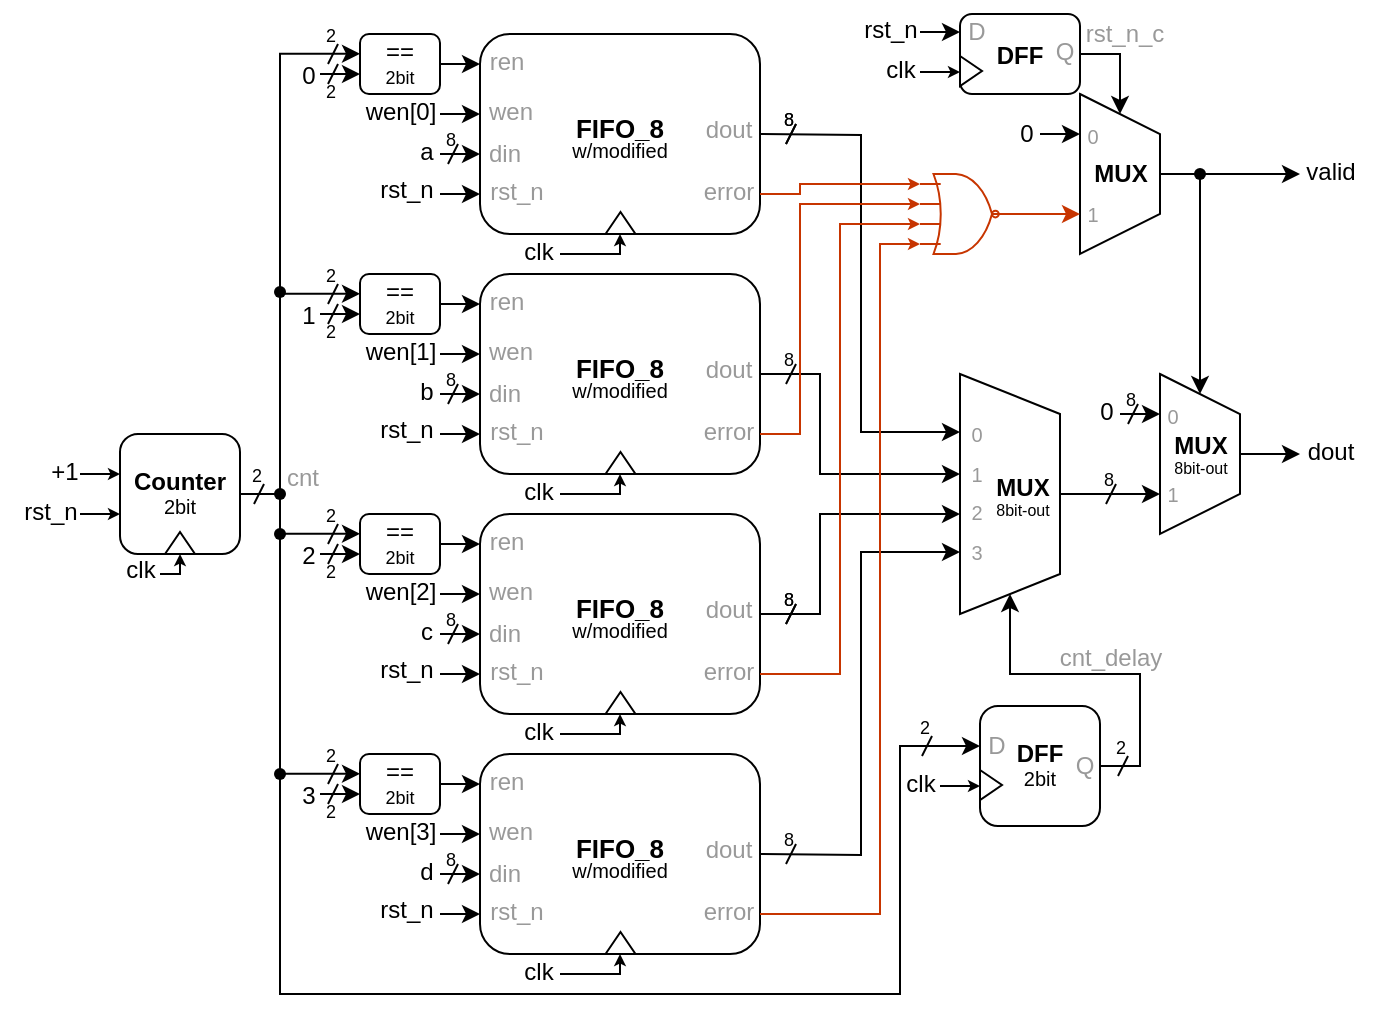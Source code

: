 <mxfile version="24.7.17">
  <diagram name="Page-1" id="tBIAlemMxgHySIvlNtww">
    <mxGraphModel dx="380" dy="275" grid="1" gridSize="10" guides="1" tooltips="1" connect="1" arrows="1" fold="1" page="1" pageScale="1" pageWidth="1920" pageHeight="1200" math="0" shadow="0">
      <root>
        <mxCell id="0" />
        <mxCell id="1" parent="0" />
        <mxCell id="ERGdIT2w2F6xUF8PgBJa-243" value="rst_n_c" style="text;html=1;align=center;verticalAlign=middle;resizable=0;points=[];autosize=1;strokeColor=none;fillColor=none;fontColor=#999999;" parent="1" vertex="1">
          <mxGeometry x="732" y="125" width="60" height="30" as="geometry" />
        </mxCell>
        <mxCell id="ERGdIT2w2F6xUF8PgBJa-136" value="3" style="text;html=1;align=center;verticalAlign=middle;resizable=0;points=[];autosize=1;strokeColor=none;fillColor=none;" parent="1" vertex="1">
          <mxGeometry x="339" y="506" width="30" height="30" as="geometry" />
        </mxCell>
        <mxCell id="ERGdIT2w2F6xUF8PgBJa-146" value="2" style="text;html=1;align=center;verticalAlign=middle;resizable=0;points=[];autosize=1;strokeColor=none;fillColor=none;fontSize=9;" parent="1" vertex="1">
          <mxGeometry x="350" y="519" width="30" height="20" as="geometry" />
        </mxCell>
        <mxCell id="ERGdIT2w2F6xUF8PgBJa-147" value="" style="group" parent="1" vertex="1" connectable="0">
          <mxGeometry x="350" y="491" width="30" height="24" as="geometry" />
        </mxCell>
        <mxCell id="ERGdIT2w2F6xUF8PgBJa-148" value="" style="endArrow=none;html=1;rounded=0;" parent="ERGdIT2w2F6xUF8PgBJa-147" edge="1">
          <mxGeometry width="50" height="50" relative="1" as="geometry">
            <mxPoint x="14" y="24" as="sourcePoint" />
            <mxPoint x="19" y="14" as="targetPoint" />
          </mxGeometry>
        </mxCell>
        <mxCell id="ERGdIT2w2F6xUF8PgBJa-149" value="2" style="text;html=1;align=center;verticalAlign=middle;resizable=0;points=[];autosize=1;strokeColor=none;fillColor=none;fontSize=9;" parent="ERGdIT2w2F6xUF8PgBJa-147" vertex="1">
          <mxGeometry width="30" height="20" as="geometry" />
        </mxCell>
        <mxCell id="ERGdIT2w2F6xUF8PgBJa-103" value="2" style="text;html=1;align=center;verticalAlign=middle;resizable=0;points=[];autosize=1;strokeColor=none;fillColor=none;" parent="1" vertex="1">
          <mxGeometry x="339" y="386" width="30" height="30" as="geometry" />
        </mxCell>
        <mxCell id="ERGdIT2w2F6xUF8PgBJa-114" value="" style="group" parent="1" vertex="1" connectable="0">
          <mxGeometry x="350" y="371" width="30" height="24" as="geometry" />
        </mxCell>
        <mxCell id="ERGdIT2w2F6xUF8PgBJa-115" value="" style="endArrow=none;html=1;rounded=0;" parent="ERGdIT2w2F6xUF8PgBJa-114" edge="1">
          <mxGeometry width="50" height="50" relative="1" as="geometry">
            <mxPoint x="14" y="24" as="sourcePoint" />
            <mxPoint x="19" y="14" as="targetPoint" />
          </mxGeometry>
        </mxCell>
        <mxCell id="ERGdIT2w2F6xUF8PgBJa-116" value="2" style="text;html=1;align=center;verticalAlign=middle;resizable=0;points=[];autosize=1;strokeColor=none;fillColor=none;fontSize=9;" parent="ERGdIT2w2F6xUF8PgBJa-114" vertex="1">
          <mxGeometry width="30" height="20" as="geometry" />
        </mxCell>
        <mxCell id="ERGdIT2w2F6xUF8PgBJa-17" value="0" style="text;html=1;align=center;verticalAlign=middle;resizable=0;points=[];autosize=1;strokeColor=none;fillColor=none;" parent="1" vertex="1">
          <mxGeometry x="339" y="146" width="30" height="30" as="geometry" />
        </mxCell>
        <mxCell id="ERGdIT2w2F6xUF8PgBJa-42" value="" style="group" parent="1" vertex="1" connectable="0">
          <mxGeometry x="350" y="131" width="30" height="24" as="geometry" />
        </mxCell>
        <mxCell id="ERGdIT2w2F6xUF8PgBJa-43" value="" style="endArrow=none;html=1;rounded=0;" parent="ERGdIT2w2F6xUF8PgBJa-42" edge="1">
          <mxGeometry width="50" height="50" relative="1" as="geometry">
            <mxPoint x="14" y="24" as="sourcePoint" />
            <mxPoint x="19" y="14" as="targetPoint" />
          </mxGeometry>
        </mxCell>
        <mxCell id="ERGdIT2w2F6xUF8PgBJa-44" value="2" style="text;html=1;align=center;verticalAlign=middle;resizable=0;points=[];autosize=1;strokeColor=none;fillColor=none;fontSize=9;" parent="ERGdIT2w2F6xUF8PgBJa-42" vertex="1">
          <mxGeometry width="30" height="20" as="geometry" />
        </mxCell>
        <mxCell id="ERGdIT2w2F6xUF8PgBJa-70" value="1" style="text;html=1;align=center;verticalAlign=middle;resizable=0;points=[];autosize=1;strokeColor=none;fillColor=none;" parent="1" vertex="1">
          <mxGeometry x="339" y="266" width="30" height="30" as="geometry" />
        </mxCell>
        <mxCell id="ERGdIT2w2F6xUF8PgBJa-81" value="" style="group" parent="1" vertex="1" connectable="0">
          <mxGeometry x="350" y="251" width="30" height="24" as="geometry" />
        </mxCell>
        <mxCell id="ERGdIT2w2F6xUF8PgBJa-82" value="" style="endArrow=none;html=1;rounded=0;" parent="ERGdIT2w2F6xUF8PgBJa-81" edge="1">
          <mxGeometry width="50" height="50" relative="1" as="geometry">
            <mxPoint x="14" y="24" as="sourcePoint" />
            <mxPoint x="19" y="14" as="targetPoint" />
          </mxGeometry>
        </mxCell>
        <mxCell id="ERGdIT2w2F6xUF8PgBJa-83" value="2" style="text;html=1;align=center;verticalAlign=middle;resizable=0;points=[];autosize=1;strokeColor=none;fillColor=none;fontSize=9;" parent="ERGdIT2w2F6xUF8PgBJa-81" vertex="1">
          <mxGeometry width="30" height="20" as="geometry" />
        </mxCell>
        <mxCell id="ERGdIT2w2F6xUF8PgBJa-173" value="" style="group" parent="1" vertex="1" connectable="0">
          <mxGeometry x="579" y="531" width="30" height="24" as="geometry" />
        </mxCell>
        <mxCell id="ERGdIT2w2F6xUF8PgBJa-174" value="" style="endArrow=none;html=1;rounded=0;" parent="ERGdIT2w2F6xUF8PgBJa-173" edge="1">
          <mxGeometry width="50" height="50" relative="1" as="geometry">
            <mxPoint x="14" y="24" as="sourcePoint" />
            <mxPoint x="19" y="14" as="targetPoint" />
          </mxGeometry>
        </mxCell>
        <mxCell id="ERGdIT2w2F6xUF8PgBJa-175" value="8" style="text;html=1;align=center;verticalAlign=middle;resizable=0;points=[];autosize=1;strokeColor=none;fillColor=none;fontSize=9;" parent="ERGdIT2w2F6xUF8PgBJa-173" vertex="1">
          <mxGeometry y="2" width="30" height="20" as="geometry" />
        </mxCell>
        <mxCell id="ERGdIT2w2F6xUF8PgBJa-165" value="" style="group" parent="1" vertex="1" connectable="0">
          <mxGeometry x="579" y="291" width="30" height="24" as="geometry" />
        </mxCell>
        <mxCell id="ERGdIT2w2F6xUF8PgBJa-166" value="" style="endArrow=none;html=1;rounded=0;" parent="ERGdIT2w2F6xUF8PgBJa-165" edge="1">
          <mxGeometry width="50" height="50" relative="1" as="geometry">
            <mxPoint x="14" y="24" as="sourcePoint" />
            <mxPoint x="19" y="14" as="targetPoint" />
          </mxGeometry>
        </mxCell>
        <mxCell id="ERGdIT2w2F6xUF8PgBJa-167" value="8" style="text;html=1;align=center;verticalAlign=middle;resizable=0;points=[];autosize=1;strokeColor=none;fillColor=none;fontSize=9;" parent="ERGdIT2w2F6xUF8PgBJa-165" vertex="1">
          <mxGeometry y="2" width="30" height="20" as="geometry" />
        </mxCell>
        <mxCell id="ERGdIT2w2F6xUF8PgBJa-3" value="&lt;div style=&quot;font-size: 13px; line-height: 140%;&quot;&gt;&lt;b&gt;FIFO_8&lt;/b&gt;&lt;/div&gt;&lt;div style=&quot;line-height: 3.6px;&quot;&gt;&lt;font size=&quot;1&quot;&gt;w/modified&lt;/font&gt;&lt;/div&gt;" style="rounded=1;whiteSpace=wrap;html=1;" parent="1" vertex="1">
          <mxGeometry x="440" y="140" width="140" height="100" as="geometry" />
        </mxCell>
        <mxCell id="ERGdIT2w2F6xUF8PgBJa-4" value="" style="triangle;whiteSpace=wrap;html=1;rotation=-90;" parent="1" vertex="1">
          <mxGeometry x="504.75" y="227" width="11" height="15" as="geometry" />
        </mxCell>
        <mxCell id="ERGdIT2w2F6xUF8PgBJa-5" value="" style="endArrow=classic;html=1;rounded=0;" parent="1" edge="1">
          <mxGeometry width="50" height="50" relative="1" as="geometry">
            <mxPoint x="420" y="200" as="sourcePoint" />
            <mxPoint x="440" y="200" as="targetPoint" />
          </mxGeometry>
        </mxCell>
        <mxCell id="ERGdIT2w2F6xUF8PgBJa-6" value="a" style="text;html=1;align=center;verticalAlign=middle;resizable=0;points=[];autosize=1;strokeColor=none;fillColor=none;" parent="1" vertex="1">
          <mxGeometry x="398" y="184" width="30" height="30" as="geometry" />
        </mxCell>
        <mxCell id="ERGdIT2w2F6xUF8PgBJa-7" value="" style="endArrow=classic;html=1;rounded=0;exitX=1;exitY=0.5;exitDx=0;exitDy=0;exitPerimeter=0;" parent="1" edge="1">
          <mxGeometry width="50" height="50" relative="1" as="geometry">
            <mxPoint x="415" y="155" as="sourcePoint" />
            <mxPoint x="440" y="155" as="targetPoint" />
          </mxGeometry>
        </mxCell>
        <mxCell id="ERGdIT2w2F6xUF8PgBJa-8" value="" style="endArrow=classic;html=1;rounded=0;" parent="1" edge="1">
          <mxGeometry width="50" height="50" relative="1" as="geometry">
            <mxPoint x="420" y="220" as="sourcePoint" />
            <mxPoint x="440" y="220" as="targetPoint" />
          </mxGeometry>
        </mxCell>
        <mxCell id="ERGdIT2w2F6xUF8PgBJa-9" value="" style="endArrow=classic;html=1;rounded=0;" parent="1" edge="1">
          <mxGeometry width="50" height="50" relative="1" as="geometry">
            <mxPoint x="420" y="180" as="sourcePoint" />
            <mxPoint x="440" y="180" as="targetPoint" />
          </mxGeometry>
        </mxCell>
        <mxCell id="ERGdIT2w2F6xUF8PgBJa-12" value="&lt;p style=&quot;line-height: 0%;&quot;&gt;==&lt;/p&gt;&lt;div style=&quot;line-height: 0%;&quot;&gt;&lt;font style=&quot;font-size: 9px;&quot;&gt;2bit&lt;/font&gt;&lt;/div&gt;&lt;p&gt;&lt;/p&gt;" style="rounded=1;whiteSpace=wrap;html=1;" parent="1" vertex="1">
          <mxGeometry x="380" y="140" width="40" height="30" as="geometry" />
        </mxCell>
        <mxCell id="ERGdIT2w2F6xUF8PgBJa-14" value="" style="endArrow=classic;html=1;rounded=0;edgeStyle=orthogonalEdgeStyle;" parent="1" edge="1">
          <mxGeometry width="50" height="50" relative="1" as="geometry">
            <mxPoint x="340" y="270" as="sourcePoint" />
            <mxPoint x="380" y="149.9" as="targetPoint" />
            <Array as="points">
              <mxPoint x="340" y="150" />
            </Array>
          </mxGeometry>
        </mxCell>
        <mxCell id="ERGdIT2w2F6xUF8PgBJa-16" value="" style="endArrow=classic;html=1;rounded=0;" parent="1" edge="1">
          <mxGeometry width="50" height="50" relative="1" as="geometry">
            <mxPoint x="360" y="160" as="sourcePoint" />
            <mxPoint x="380" y="160" as="targetPoint" />
          </mxGeometry>
        </mxCell>
        <mxCell id="ERGdIT2w2F6xUF8PgBJa-26" value="wen[0]" style="text;html=1;align=center;verticalAlign=middle;resizable=0;points=[];autosize=1;strokeColor=none;fillColor=none;" parent="1" vertex="1">
          <mxGeometry x="370" y="164" width="60" height="30" as="geometry" />
        </mxCell>
        <mxCell id="ERGdIT2w2F6xUF8PgBJa-28" value="ren" style="text;html=1;align=center;verticalAlign=middle;resizable=0;points=[];autosize=1;strokeColor=none;fillColor=none;fontColor=#999999;" parent="1" vertex="1">
          <mxGeometry x="433" y="139" width="40" height="30" as="geometry" />
        </mxCell>
        <mxCell id="ERGdIT2w2F6xUF8PgBJa-29" value="rst_n" style="text;html=1;align=center;verticalAlign=middle;resizable=0;points=[];autosize=1;strokeColor=none;fillColor=none;fontColor=#999999;" parent="1" vertex="1">
          <mxGeometry x="433" y="204" width="50" height="30" as="geometry" />
        </mxCell>
        <mxCell id="ERGdIT2w2F6xUF8PgBJa-31" value="wen" style="text;html=1;align=center;verticalAlign=middle;resizable=0;points=[];autosize=1;strokeColor=none;fillColor=none;fontColor=#999999;" parent="1" vertex="1">
          <mxGeometry x="430" y="164" width="50" height="30" as="geometry" />
        </mxCell>
        <mxCell id="ERGdIT2w2F6xUF8PgBJa-32" value="din" style="text;html=1;align=center;verticalAlign=middle;resizable=0;points=[];autosize=1;strokeColor=none;fillColor=none;fontColor=#999999;" parent="1" vertex="1">
          <mxGeometry x="432" y="185" width="40" height="30" as="geometry" />
        </mxCell>
        <mxCell id="ERGdIT2w2F6xUF8PgBJa-33" value="dout" style="text;html=1;align=center;verticalAlign=middle;resizable=0;points=[];autosize=1;strokeColor=none;fillColor=none;fontColor=#999999;" parent="1" vertex="1">
          <mxGeometry x="539" y="173" width="50" height="30" as="geometry" />
        </mxCell>
        <mxCell id="ERGdIT2w2F6xUF8PgBJa-34" style="edgeStyle=orthogonalEdgeStyle;rounded=0;orthogonalLoop=1;jettySize=auto;html=1;exitX=1;exitY=0.5;exitDx=0;exitDy=0;entryX=0.5;entryY=1;entryDx=0;entryDy=0;endArrow=classic;endFill=1;strokeWidth=1;endSize=3;" parent="1" target="ERGdIT2w2F6xUF8PgBJa-3" edge="1">
          <mxGeometry relative="1" as="geometry">
            <mxPoint x="480" y="250" as="sourcePoint" />
            <mxPoint x="510" y="250" as="targetPoint" />
          </mxGeometry>
        </mxCell>
        <mxCell id="ERGdIT2w2F6xUF8PgBJa-35" value="clk" style="text;html=1;align=center;verticalAlign=middle;resizable=0;points=[];autosize=1;strokeColor=none;fillColor=none;" parent="1" vertex="1">
          <mxGeometry x="449" y="234" width="40" height="30" as="geometry" />
        </mxCell>
        <mxCell id="ERGdIT2w2F6xUF8PgBJa-40" value="" style="endArrow=none;html=1;rounded=0;" parent="1" edge="1">
          <mxGeometry width="50" height="50" relative="1" as="geometry">
            <mxPoint x="364" y="165" as="sourcePoint" />
            <mxPoint x="369" y="155" as="targetPoint" />
          </mxGeometry>
        </mxCell>
        <mxCell id="ERGdIT2w2F6xUF8PgBJa-41" value="2" style="text;html=1;align=center;verticalAlign=middle;resizable=0;points=[];autosize=1;strokeColor=none;fillColor=none;fontSize=9;" parent="1" vertex="1">
          <mxGeometry x="350" y="159" width="30" height="20" as="geometry" />
        </mxCell>
        <mxCell id="ERGdIT2w2F6xUF8PgBJa-51" value="" style="group" parent="1" vertex="1" connectable="0">
          <mxGeometry x="410" y="181" width="30" height="24" as="geometry" />
        </mxCell>
        <mxCell id="ERGdIT2w2F6xUF8PgBJa-52" value="" style="endArrow=none;html=1;rounded=0;" parent="ERGdIT2w2F6xUF8PgBJa-51" edge="1">
          <mxGeometry width="50" height="50" relative="1" as="geometry">
            <mxPoint x="14" y="24" as="sourcePoint" />
            <mxPoint x="19" y="14" as="targetPoint" />
          </mxGeometry>
        </mxCell>
        <mxCell id="ERGdIT2w2F6xUF8PgBJa-53" value="8" style="text;html=1;align=center;verticalAlign=middle;resizable=0;points=[];autosize=1;strokeColor=none;fillColor=none;fontSize=9;" parent="ERGdIT2w2F6xUF8PgBJa-51" vertex="1">
          <mxGeometry y="2" width="30" height="20" as="geometry" />
        </mxCell>
        <mxCell id="ERGdIT2w2F6xUF8PgBJa-54" value="" style="group" parent="1" vertex="1" connectable="0">
          <mxGeometry x="579" y="171" width="30" height="24" as="geometry" />
        </mxCell>
        <mxCell id="ERGdIT2w2F6xUF8PgBJa-55" value="" style="endArrow=none;html=1;rounded=0;" parent="ERGdIT2w2F6xUF8PgBJa-54" edge="1">
          <mxGeometry width="50" height="50" relative="1" as="geometry">
            <mxPoint x="14" y="24" as="sourcePoint" />
            <mxPoint x="19" y="14" as="targetPoint" />
          </mxGeometry>
        </mxCell>
        <mxCell id="ERGdIT2w2F6xUF8PgBJa-56" value="8" style="text;html=1;align=center;verticalAlign=middle;resizable=0;points=[];autosize=1;strokeColor=none;fillColor=none;fontSize=9;" parent="ERGdIT2w2F6xUF8PgBJa-54" vertex="1">
          <mxGeometry y="2" width="30" height="20" as="geometry" />
        </mxCell>
        <mxCell id="ERGdIT2w2F6xUF8PgBJa-57" value="error" style="text;html=1;align=center;verticalAlign=middle;resizable=0;points=[];autosize=1;strokeColor=none;fillColor=none;fontColor=#999999;" parent="1" vertex="1">
          <mxGeometry x="539" y="204" width="50" height="30" as="geometry" />
        </mxCell>
        <mxCell id="ERGdIT2w2F6xUF8PgBJa-58" value="rst_n" style="text;html=1;align=center;verticalAlign=middle;resizable=0;points=[];autosize=1;strokeColor=none;fillColor=none;" parent="1" vertex="1">
          <mxGeometry x="378" y="203" width="50" height="30" as="geometry" />
        </mxCell>
        <mxCell id="ERGdIT2w2F6xUF8PgBJa-59" value="&lt;div style=&quot;font-size: 13px; line-height: 140%;&quot;&gt;&lt;b&gt;FIFO_8&lt;/b&gt;&lt;/div&gt;&lt;div style=&quot;line-height: 3.6px;&quot;&gt;&lt;font size=&quot;1&quot;&gt;w/modified&lt;/font&gt;&lt;/div&gt;" style="rounded=1;whiteSpace=wrap;html=1;" parent="1" vertex="1">
          <mxGeometry x="440" y="260" width="140" height="100" as="geometry" />
        </mxCell>
        <mxCell id="ERGdIT2w2F6xUF8PgBJa-60" value="" style="triangle;whiteSpace=wrap;html=1;rotation=-90;" parent="1" vertex="1">
          <mxGeometry x="504.75" y="347" width="11" height="15" as="geometry" />
        </mxCell>
        <mxCell id="ERGdIT2w2F6xUF8PgBJa-61" value="" style="endArrow=classic;html=1;rounded=0;" parent="1" edge="1">
          <mxGeometry width="50" height="50" relative="1" as="geometry">
            <mxPoint x="420" y="320" as="sourcePoint" />
            <mxPoint x="440" y="320" as="targetPoint" />
          </mxGeometry>
        </mxCell>
        <mxCell id="ERGdIT2w2F6xUF8PgBJa-62" value="b" style="text;html=1;align=center;verticalAlign=middle;resizable=0;points=[];autosize=1;strokeColor=none;fillColor=none;" parent="1" vertex="1">
          <mxGeometry x="398" y="304" width="30" height="30" as="geometry" />
        </mxCell>
        <mxCell id="ERGdIT2w2F6xUF8PgBJa-63" value="" style="endArrow=classic;html=1;rounded=0;exitX=1;exitY=0.5;exitDx=0;exitDy=0;exitPerimeter=0;" parent="1" edge="1">
          <mxGeometry width="50" height="50" relative="1" as="geometry">
            <mxPoint x="415" y="275" as="sourcePoint" />
            <mxPoint x="440" y="275" as="targetPoint" />
          </mxGeometry>
        </mxCell>
        <mxCell id="ERGdIT2w2F6xUF8PgBJa-64" value="" style="endArrow=classic;html=1;rounded=0;" parent="1" edge="1">
          <mxGeometry width="50" height="50" relative="1" as="geometry">
            <mxPoint x="420" y="340" as="sourcePoint" />
            <mxPoint x="440" y="340" as="targetPoint" />
          </mxGeometry>
        </mxCell>
        <mxCell id="ERGdIT2w2F6xUF8PgBJa-65" value="" style="endArrow=classic;html=1;rounded=0;" parent="1" edge="1">
          <mxGeometry width="50" height="50" relative="1" as="geometry">
            <mxPoint x="420" y="300" as="sourcePoint" />
            <mxPoint x="440" y="300" as="targetPoint" />
          </mxGeometry>
        </mxCell>
        <mxCell id="ERGdIT2w2F6xUF8PgBJa-66" value="&lt;p style=&quot;line-height: 0%;&quot;&gt;==&lt;/p&gt;&lt;div style=&quot;line-height: 0%;&quot;&gt;&lt;font style=&quot;font-size: 9px;&quot;&gt;2bit&lt;/font&gt;&lt;/div&gt;&lt;p&gt;&lt;/p&gt;" style="rounded=1;whiteSpace=wrap;html=1;" parent="1" vertex="1">
          <mxGeometry x="380" y="260" width="40" height="30" as="geometry" />
        </mxCell>
        <mxCell id="ERGdIT2w2F6xUF8PgBJa-67" value="" style="endArrow=classic;html=1;rounded=0;edgeStyle=orthogonalEdgeStyle;exitX=1;exitY=0.5;exitDx=0;exitDy=0;" parent="1" source="ERGdIT2w2F6xUF8PgBJa-253" edge="1">
          <mxGeometry width="50" height="50" relative="1" as="geometry">
            <mxPoint x="360" y="270" as="sourcePoint" />
            <mxPoint x="380" y="269.9" as="targetPoint" />
            <Array as="points">
              <mxPoint x="340" y="370" />
              <mxPoint x="340" y="270" />
            </Array>
          </mxGeometry>
        </mxCell>
        <mxCell id="ERGdIT2w2F6xUF8PgBJa-69" value="" style="endArrow=classic;html=1;rounded=0;" parent="1" edge="1">
          <mxGeometry width="50" height="50" relative="1" as="geometry">
            <mxPoint x="360" y="280" as="sourcePoint" />
            <mxPoint x="380" y="280" as="targetPoint" />
          </mxGeometry>
        </mxCell>
        <mxCell id="ERGdIT2w2F6xUF8PgBJa-71" value="wen[1]" style="text;html=1;align=center;verticalAlign=middle;resizable=0;points=[];autosize=1;strokeColor=none;fillColor=none;" parent="1" vertex="1">
          <mxGeometry x="370" y="284" width="60" height="30" as="geometry" />
        </mxCell>
        <mxCell id="ERGdIT2w2F6xUF8PgBJa-72" value="ren" style="text;html=1;align=center;verticalAlign=middle;resizable=0;points=[];autosize=1;strokeColor=none;fillColor=none;fontColor=#999999;" parent="1" vertex="1">
          <mxGeometry x="433" y="259" width="40" height="30" as="geometry" />
        </mxCell>
        <mxCell id="ERGdIT2w2F6xUF8PgBJa-73" value="rst_n" style="text;html=1;align=center;verticalAlign=middle;resizable=0;points=[];autosize=1;strokeColor=none;fillColor=none;fontColor=#999999;" parent="1" vertex="1">
          <mxGeometry x="433" y="324" width="50" height="30" as="geometry" />
        </mxCell>
        <mxCell id="ERGdIT2w2F6xUF8PgBJa-74" value="wen" style="text;html=1;align=center;verticalAlign=middle;resizable=0;points=[];autosize=1;strokeColor=none;fillColor=none;fontColor=#999999;" parent="1" vertex="1">
          <mxGeometry x="430" y="284" width="50" height="30" as="geometry" />
        </mxCell>
        <mxCell id="ERGdIT2w2F6xUF8PgBJa-75" value="din" style="text;html=1;align=center;verticalAlign=middle;resizable=0;points=[];autosize=1;strokeColor=none;fillColor=none;fontColor=#999999;" parent="1" vertex="1">
          <mxGeometry x="432" y="305" width="40" height="30" as="geometry" />
        </mxCell>
        <mxCell id="ERGdIT2w2F6xUF8PgBJa-76" value="dout" style="text;html=1;align=center;verticalAlign=middle;resizable=0;points=[];autosize=1;strokeColor=none;fillColor=none;fontColor=#999999;" parent="1" vertex="1">
          <mxGeometry x="539" y="293" width="50" height="30" as="geometry" />
        </mxCell>
        <mxCell id="ERGdIT2w2F6xUF8PgBJa-77" style="edgeStyle=orthogonalEdgeStyle;rounded=0;orthogonalLoop=1;jettySize=auto;html=1;exitX=1;exitY=0.5;exitDx=0;exitDy=0;entryX=0.5;entryY=1;entryDx=0;entryDy=0;endArrow=classic;endFill=1;strokeWidth=1;endSize=3;" parent="1" target="ERGdIT2w2F6xUF8PgBJa-59" edge="1">
          <mxGeometry relative="1" as="geometry">
            <mxPoint x="480" y="370" as="sourcePoint" />
            <mxPoint x="510" y="370" as="targetPoint" />
          </mxGeometry>
        </mxCell>
        <mxCell id="ERGdIT2w2F6xUF8PgBJa-78" value="clk" style="text;html=1;align=center;verticalAlign=middle;resizable=0;points=[];autosize=1;strokeColor=none;fillColor=none;" parent="1" vertex="1">
          <mxGeometry x="449" y="354" width="40" height="30" as="geometry" />
        </mxCell>
        <mxCell id="ERGdIT2w2F6xUF8PgBJa-79" value="" style="endArrow=none;html=1;rounded=0;" parent="1" edge="1">
          <mxGeometry width="50" height="50" relative="1" as="geometry">
            <mxPoint x="364" y="285" as="sourcePoint" />
            <mxPoint x="369" y="275" as="targetPoint" />
          </mxGeometry>
        </mxCell>
        <mxCell id="ERGdIT2w2F6xUF8PgBJa-80" value="2" style="text;html=1;align=center;verticalAlign=middle;resizable=0;points=[];autosize=1;strokeColor=none;fillColor=none;fontSize=9;" parent="1" vertex="1">
          <mxGeometry x="350" y="279" width="30" height="20" as="geometry" />
        </mxCell>
        <mxCell id="ERGdIT2w2F6xUF8PgBJa-84" value="" style="group" parent="1" vertex="1" connectable="0">
          <mxGeometry x="410" y="301" width="30" height="24" as="geometry" />
        </mxCell>
        <mxCell id="ERGdIT2w2F6xUF8PgBJa-85" value="" style="endArrow=none;html=1;rounded=0;" parent="ERGdIT2w2F6xUF8PgBJa-84" edge="1">
          <mxGeometry width="50" height="50" relative="1" as="geometry">
            <mxPoint x="14" y="24" as="sourcePoint" />
            <mxPoint x="19" y="14" as="targetPoint" />
          </mxGeometry>
        </mxCell>
        <mxCell id="ERGdIT2w2F6xUF8PgBJa-86" value="8" style="text;html=1;align=center;verticalAlign=middle;resizable=0;points=[];autosize=1;strokeColor=none;fillColor=none;fontSize=9;" parent="ERGdIT2w2F6xUF8PgBJa-84" vertex="1">
          <mxGeometry y="2" width="30" height="20" as="geometry" />
        </mxCell>
        <mxCell id="ERGdIT2w2F6xUF8PgBJa-87" value="error" style="text;html=1;align=center;verticalAlign=middle;resizable=0;points=[];autosize=1;strokeColor=none;fillColor=none;fontColor=#999999;" parent="1" vertex="1">
          <mxGeometry x="539" y="324" width="50" height="30" as="geometry" />
        </mxCell>
        <mxCell id="ERGdIT2w2F6xUF8PgBJa-88" value="rst_n" style="text;html=1;align=center;verticalAlign=middle;resizable=0;points=[];autosize=1;strokeColor=none;fillColor=none;" parent="1" vertex="1">
          <mxGeometry x="378" y="323" width="50" height="30" as="geometry" />
        </mxCell>
        <mxCell id="ERGdIT2w2F6xUF8PgBJa-92" value="&lt;div style=&quot;font-size: 13px; line-height: 140%;&quot;&gt;&lt;b&gt;FIFO_8&lt;/b&gt;&lt;/div&gt;&lt;div style=&quot;line-height: 3.6px;&quot;&gt;&lt;font size=&quot;1&quot;&gt;w/modified&lt;/font&gt;&lt;/div&gt;" style="rounded=1;whiteSpace=wrap;html=1;" parent="1" vertex="1">
          <mxGeometry x="440" y="380" width="140" height="100" as="geometry" />
        </mxCell>
        <mxCell id="ERGdIT2w2F6xUF8PgBJa-93" value="" style="triangle;whiteSpace=wrap;html=1;rotation=-90;" parent="1" vertex="1">
          <mxGeometry x="504.75" y="467" width="11" height="15" as="geometry" />
        </mxCell>
        <mxCell id="ERGdIT2w2F6xUF8PgBJa-94" value="" style="endArrow=classic;html=1;rounded=0;" parent="1" edge="1">
          <mxGeometry width="50" height="50" relative="1" as="geometry">
            <mxPoint x="420" y="440" as="sourcePoint" />
            <mxPoint x="440" y="440" as="targetPoint" />
          </mxGeometry>
        </mxCell>
        <mxCell id="ERGdIT2w2F6xUF8PgBJa-95" value="c" style="text;html=1;align=center;verticalAlign=middle;resizable=0;points=[];autosize=1;strokeColor=none;fillColor=none;" parent="1" vertex="1">
          <mxGeometry x="398" y="424" width="30" height="30" as="geometry" />
        </mxCell>
        <mxCell id="ERGdIT2w2F6xUF8PgBJa-96" value="" style="endArrow=classic;html=1;rounded=0;exitX=1;exitY=0.5;exitDx=0;exitDy=0;exitPerimeter=0;" parent="1" edge="1">
          <mxGeometry width="50" height="50" relative="1" as="geometry">
            <mxPoint x="415" y="395" as="sourcePoint" />
            <mxPoint x="440" y="395" as="targetPoint" />
          </mxGeometry>
        </mxCell>
        <mxCell id="ERGdIT2w2F6xUF8PgBJa-97" value="" style="endArrow=classic;html=1;rounded=0;" parent="1" edge="1">
          <mxGeometry width="50" height="50" relative="1" as="geometry">
            <mxPoint x="420" y="460" as="sourcePoint" />
            <mxPoint x="440" y="460" as="targetPoint" />
          </mxGeometry>
        </mxCell>
        <mxCell id="ERGdIT2w2F6xUF8PgBJa-98" value="" style="endArrow=classic;html=1;rounded=0;" parent="1" edge="1">
          <mxGeometry width="50" height="50" relative="1" as="geometry">
            <mxPoint x="420" y="420" as="sourcePoint" />
            <mxPoint x="440" y="420" as="targetPoint" />
          </mxGeometry>
        </mxCell>
        <mxCell id="ERGdIT2w2F6xUF8PgBJa-99" value="&lt;p style=&quot;line-height: 0%;&quot;&gt;==&lt;/p&gt;&lt;div style=&quot;line-height: 0%;&quot;&gt;&lt;font style=&quot;font-size: 9px;&quot;&gt;2bit&lt;/font&gt;&lt;/div&gt;&lt;p&gt;&lt;/p&gt;" style="rounded=1;whiteSpace=wrap;html=1;" parent="1" vertex="1">
          <mxGeometry x="380" y="380" width="40" height="30" as="geometry" />
        </mxCell>
        <mxCell id="ERGdIT2w2F6xUF8PgBJa-100" value="" style="endArrow=classic;html=1;rounded=0;edgeStyle=orthogonalEdgeStyle;" parent="1" edge="1">
          <mxGeometry width="50" height="50" relative="1" as="geometry">
            <mxPoint x="340" y="370" as="sourcePoint" />
            <mxPoint x="380" y="389.9" as="targetPoint" />
            <Array as="points">
              <mxPoint x="340" y="390" />
            </Array>
          </mxGeometry>
        </mxCell>
        <mxCell id="ERGdIT2w2F6xUF8PgBJa-102" value="" style="endArrow=classic;html=1;rounded=0;" parent="1" edge="1">
          <mxGeometry width="50" height="50" relative="1" as="geometry">
            <mxPoint x="360" y="400" as="sourcePoint" />
            <mxPoint x="380" y="400" as="targetPoint" />
          </mxGeometry>
        </mxCell>
        <mxCell id="ERGdIT2w2F6xUF8PgBJa-104" value="wen[2]" style="text;html=1;align=center;verticalAlign=middle;resizable=0;points=[];autosize=1;strokeColor=none;fillColor=none;" parent="1" vertex="1">
          <mxGeometry x="370" y="404" width="60" height="30" as="geometry" />
        </mxCell>
        <mxCell id="ERGdIT2w2F6xUF8PgBJa-105" value="ren" style="text;html=1;align=center;verticalAlign=middle;resizable=0;points=[];autosize=1;strokeColor=none;fillColor=none;fontColor=#999999;" parent="1" vertex="1">
          <mxGeometry x="433" y="379" width="40" height="30" as="geometry" />
        </mxCell>
        <mxCell id="ERGdIT2w2F6xUF8PgBJa-106" value="rst_n" style="text;html=1;align=center;verticalAlign=middle;resizable=0;points=[];autosize=1;strokeColor=none;fillColor=none;fontColor=#999999;" parent="1" vertex="1">
          <mxGeometry x="433" y="444" width="50" height="30" as="geometry" />
        </mxCell>
        <mxCell id="ERGdIT2w2F6xUF8PgBJa-107" value="wen" style="text;html=1;align=center;verticalAlign=middle;resizable=0;points=[];autosize=1;strokeColor=none;fillColor=none;fontColor=#999999;" parent="1" vertex="1">
          <mxGeometry x="430" y="404" width="50" height="30" as="geometry" />
        </mxCell>
        <mxCell id="ERGdIT2w2F6xUF8PgBJa-108" value="din" style="text;html=1;align=center;verticalAlign=middle;resizable=0;points=[];autosize=1;strokeColor=none;fillColor=none;fontColor=#999999;" parent="1" vertex="1">
          <mxGeometry x="432" y="425" width="40" height="30" as="geometry" />
        </mxCell>
        <mxCell id="ERGdIT2w2F6xUF8PgBJa-109" value="dout" style="text;html=1;align=center;verticalAlign=middle;resizable=0;points=[];autosize=1;strokeColor=none;fillColor=none;fontColor=#999999;" parent="1" vertex="1">
          <mxGeometry x="539" y="413" width="50" height="30" as="geometry" />
        </mxCell>
        <mxCell id="ERGdIT2w2F6xUF8PgBJa-110" style="edgeStyle=orthogonalEdgeStyle;rounded=0;orthogonalLoop=1;jettySize=auto;html=1;exitX=1;exitY=0.5;exitDx=0;exitDy=0;entryX=0.5;entryY=1;entryDx=0;entryDy=0;endArrow=classic;endFill=1;strokeWidth=1;endSize=3;" parent="1" target="ERGdIT2w2F6xUF8PgBJa-92" edge="1">
          <mxGeometry relative="1" as="geometry">
            <mxPoint x="480" y="490" as="sourcePoint" />
            <mxPoint x="510" y="490" as="targetPoint" />
          </mxGeometry>
        </mxCell>
        <mxCell id="ERGdIT2w2F6xUF8PgBJa-111" value="clk" style="text;html=1;align=center;verticalAlign=middle;resizable=0;points=[];autosize=1;strokeColor=none;fillColor=none;" parent="1" vertex="1">
          <mxGeometry x="449" y="474" width="40" height="30" as="geometry" />
        </mxCell>
        <mxCell id="ERGdIT2w2F6xUF8PgBJa-112" value="" style="endArrow=none;html=1;rounded=0;" parent="1" edge="1">
          <mxGeometry width="50" height="50" relative="1" as="geometry">
            <mxPoint x="364" y="405" as="sourcePoint" />
            <mxPoint x="369" y="395" as="targetPoint" />
          </mxGeometry>
        </mxCell>
        <mxCell id="ERGdIT2w2F6xUF8PgBJa-113" value="2" style="text;html=1;align=center;verticalAlign=middle;resizable=0;points=[];autosize=1;strokeColor=none;fillColor=none;fontSize=9;" parent="1" vertex="1">
          <mxGeometry x="350" y="399" width="30" height="20" as="geometry" />
        </mxCell>
        <mxCell id="ERGdIT2w2F6xUF8PgBJa-117" value="" style="group" parent="1" vertex="1" connectable="0">
          <mxGeometry x="410" y="421" width="30" height="24" as="geometry" />
        </mxCell>
        <mxCell id="ERGdIT2w2F6xUF8PgBJa-118" value="" style="endArrow=none;html=1;rounded=0;" parent="ERGdIT2w2F6xUF8PgBJa-117" edge="1">
          <mxGeometry width="50" height="50" relative="1" as="geometry">
            <mxPoint x="14" y="24" as="sourcePoint" />
            <mxPoint x="19" y="14" as="targetPoint" />
          </mxGeometry>
        </mxCell>
        <mxCell id="ERGdIT2w2F6xUF8PgBJa-119" value="8" style="text;html=1;align=center;verticalAlign=middle;resizable=0;points=[];autosize=1;strokeColor=none;fillColor=none;fontSize=9;" parent="ERGdIT2w2F6xUF8PgBJa-117" vertex="1">
          <mxGeometry y="2" width="30" height="20" as="geometry" />
        </mxCell>
        <mxCell id="ERGdIT2w2F6xUF8PgBJa-120" value="" style="group" parent="1" vertex="1" connectable="0">
          <mxGeometry x="579" y="411" width="30" height="24" as="geometry" />
        </mxCell>
        <mxCell id="ERGdIT2w2F6xUF8PgBJa-121" value="" style="endArrow=none;html=1;rounded=0;" parent="ERGdIT2w2F6xUF8PgBJa-120" edge="1">
          <mxGeometry width="50" height="50" relative="1" as="geometry">
            <mxPoint x="14" y="24" as="sourcePoint" />
            <mxPoint x="19" y="14" as="targetPoint" />
          </mxGeometry>
        </mxCell>
        <mxCell id="ERGdIT2w2F6xUF8PgBJa-122" value="8" style="text;html=1;align=center;verticalAlign=middle;resizable=0;points=[];autosize=1;strokeColor=none;fillColor=none;fontSize=9;" parent="ERGdIT2w2F6xUF8PgBJa-120" vertex="1">
          <mxGeometry y="2" width="30" height="20" as="geometry" />
        </mxCell>
        <mxCell id="ERGdIT2w2F6xUF8PgBJa-123" value="error" style="text;html=1;align=center;verticalAlign=middle;resizable=0;points=[];autosize=1;strokeColor=none;fillColor=none;fontColor=#999999;" parent="1" vertex="1">
          <mxGeometry x="539" y="444" width="50" height="30" as="geometry" />
        </mxCell>
        <mxCell id="ERGdIT2w2F6xUF8PgBJa-124" value="rst_n" style="text;html=1;align=center;verticalAlign=middle;resizable=0;points=[];autosize=1;strokeColor=none;fillColor=none;" parent="1" vertex="1">
          <mxGeometry x="378" y="443" width="50" height="30" as="geometry" />
        </mxCell>
        <mxCell id="ERGdIT2w2F6xUF8PgBJa-125" value="&lt;div style=&quot;font-size: 13px; line-height: 140%;&quot;&gt;&lt;b&gt;FIFO_8&lt;/b&gt;&lt;/div&gt;&lt;div style=&quot;line-height: 3.6px;&quot;&gt;&lt;font size=&quot;1&quot;&gt;w/modified&lt;/font&gt;&lt;/div&gt;" style="rounded=1;whiteSpace=wrap;html=1;" parent="1" vertex="1">
          <mxGeometry x="440" y="500" width="140" height="100" as="geometry" />
        </mxCell>
        <mxCell id="ERGdIT2w2F6xUF8PgBJa-126" value="" style="triangle;whiteSpace=wrap;html=1;rotation=-90;" parent="1" vertex="1">
          <mxGeometry x="504.75" y="587" width="11" height="15" as="geometry" />
        </mxCell>
        <mxCell id="ERGdIT2w2F6xUF8PgBJa-127" value="" style="endArrow=classic;html=1;rounded=0;" parent="1" edge="1">
          <mxGeometry width="50" height="50" relative="1" as="geometry">
            <mxPoint x="420" y="560" as="sourcePoint" />
            <mxPoint x="440" y="560" as="targetPoint" />
          </mxGeometry>
        </mxCell>
        <mxCell id="ERGdIT2w2F6xUF8PgBJa-128" value="d" style="text;html=1;align=center;verticalAlign=middle;resizable=0;points=[];autosize=1;strokeColor=none;fillColor=none;" parent="1" vertex="1">
          <mxGeometry x="398" y="544" width="30" height="30" as="geometry" />
        </mxCell>
        <mxCell id="ERGdIT2w2F6xUF8PgBJa-129" value="" style="endArrow=classic;html=1;rounded=0;exitX=1;exitY=0.5;exitDx=0;exitDy=0;exitPerimeter=0;" parent="1" edge="1">
          <mxGeometry width="50" height="50" relative="1" as="geometry">
            <mxPoint x="415" y="515" as="sourcePoint" />
            <mxPoint x="440" y="515" as="targetPoint" />
          </mxGeometry>
        </mxCell>
        <mxCell id="ERGdIT2w2F6xUF8PgBJa-130" value="" style="endArrow=classic;html=1;rounded=0;" parent="1" edge="1">
          <mxGeometry width="50" height="50" relative="1" as="geometry">
            <mxPoint x="420" y="580" as="sourcePoint" />
            <mxPoint x="440" y="580" as="targetPoint" />
          </mxGeometry>
        </mxCell>
        <mxCell id="ERGdIT2w2F6xUF8PgBJa-131" value="" style="endArrow=classic;html=1;rounded=0;" parent="1" edge="1">
          <mxGeometry width="50" height="50" relative="1" as="geometry">
            <mxPoint x="420" y="540" as="sourcePoint" />
            <mxPoint x="440" y="540" as="targetPoint" />
          </mxGeometry>
        </mxCell>
        <mxCell id="ERGdIT2w2F6xUF8PgBJa-132" value="&lt;p style=&quot;line-height: 0%;&quot;&gt;==&lt;/p&gt;&lt;div style=&quot;line-height: 0%;&quot;&gt;&lt;font style=&quot;font-size: 9px;&quot;&gt;2bit&lt;/font&gt;&lt;/div&gt;&lt;p&gt;&lt;/p&gt;" style="rounded=1;whiteSpace=wrap;html=1;" parent="1" vertex="1">
          <mxGeometry x="380" y="500" width="40" height="30" as="geometry" />
        </mxCell>
        <mxCell id="ERGdIT2w2F6xUF8PgBJa-133" value="" style="endArrow=classic;html=1;rounded=0;edgeStyle=orthogonalEdgeStyle;" parent="1" edge="1">
          <mxGeometry width="50" height="50" relative="1" as="geometry">
            <mxPoint x="340" y="390" as="sourcePoint" />
            <mxPoint x="380" y="509.9" as="targetPoint" />
            <Array as="points">
              <mxPoint x="340" y="510" />
            </Array>
          </mxGeometry>
        </mxCell>
        <mxCell id="ERGdIT2w2F6xUF8PgBJa-135" value="" style="endArrow=classic;html=1;rounded=0;" parent="1" edge="1">
          <mxGeometry width="50" height="50" relative="1" as="geometry">
            <mxPoint x="360" y="520" as="sourcePoint" />
            <mxPoint x="380" y="520" as="targetPoint" />
          </mxGeometry>
        </mxCell>
        <mxCell id="ERGdIT2w2F6xUF8PgBJa-137" value="wen[3]" style="text;html=1;align=center;verticalAlign=middle;resizable=0;points=[];autosize=1;strokeColor=none;fillColor=none;" parent="1" vertex="1">
          <mxGeometry x="370" y="524" width="60" height="30" as="geometry" />
        </mxCell>
        <mxCell id="ERGdIT2w2F6xUF8PgBJa-138" value="ren" style="text;html=1;align=center;verticalAlign=middle;resizable=0;points=[];autosize=1;strokeColor=none;fillColor=none;fontColor=#999999;" parent="1" vertex="1">
          <mxGeometry x="433" y="499" width="40" height="30" as="geometry" />
        </mxCell>
        <mxCell id="ERGdIT2w2F6xUF8PgBJa-139" value="rst_n" style="text;html=1;align=center;verticalAlign=middle;resizable=0;points=[];autosize=1;strokeColor=none;fillColor=none;fontColor=#999999;" parent="1" vertex="1">
          <mxGeometry x="433" y="564" width="50" height="30" as="geometry" />
        </mxCell>
        <mxCell id="ERGdIT2w2F6xUF8PgBJa-140" value="wen" style="text;html=1;align=center;verticalAlign=middle;resizable=0;points=[];autosize=1;strokeColor=none;fillColor=none;fontColor=#999999;" parent="1" vertex="1">
          <mxGeometry x="430" y="524" width="50" height="30" as="geometry" />
        </mxCell>
        <mxCell id="ERGdIT2w2F6xUF8PgBJa-141" value="din" style="text;html=1;align=center;verticalAlign=middle;resizable=0;points=[];autosize=1;strokeColor=none;fillColor=none;fontColor=#999999;" parent="1" vertex="1">
          <mxGeometry x="432" y="545" width="40" height="30" as="geometry" />
        </mxCell>
        <mxCell id="ERGdIT2w2F6xUF8PgBJa-142" value="dout" style="text;html=1;align=center;verticalAlign=middle;resizable=0;points=[];autosize=1;strokeColor=none;fillColor=none;fontColor=#999999;" parent="1" vertex="1">
          <mxGeometry x="539" y="533" width="50" height="30" as="geometry" />
        </mxCell>
        <mxCell id="ERGdIT2w2F6xUF8PgBJa-143" style="edgeStyle=orthogonalEdgeStyle;rounded=0;orthogonalLoop=1;jettySize=auto;html=1;exitX=1;exitY=0.5;exitDx=0;exitDy=0;entryX=0.5;entryY=1;entryDx=0;entryDy=0;endArrow=classic;endFill=1;strokeWidth=1;endSize=3;" parent="1" target="ERGdIT2w2F6xUF8PgBJa-125" edge="1">
          <mxGeometry relative="1" as="geometry">
            <mxPoint x="480" y="610" as="sourcePoint" />
            <mxPoint x="510" y="610" as="targetPoint" />
          </mxGeometry>
        </mxCell>
        <mxCell id="ERGdIT2w2F6xUF8PgBJa-144" value="clk" style="text;html=1;align=center;verticalAlign=middle;resizable=0;points=[];autosize=1;strokeColor=none;fillColor=none;" parent="1" vertex="1">
          <mxGeometry x="449" y="594" width="40" height="30" as="geometry" />
        </mxCell>
        <mxCell id="ERGdIT2w2F6xUF8PgBJa-145" value="" style="endArrow=none;html=1;rounded=0;" parent="1" edge="1">
          <mxGeometry width="50" height="50" relative="1" as="geometry">
            <mxPoint x="364" y="525" as="sourcePoint" />
            <mxPoint x="369" y="515" as="targetPoint" />
          </mxGeometry>
        </mxCell>
        <mxCell id="ERGdIT2w2F6xUF8PgBJa-150" value="" style="group" parent="1" vertex="1" connectable="0">
          <mxGeometry x="410" y="541" width="30" height="24" as="geometry" />
        </mxCell>
        <mxCell id="ERGdIT2w2F6xUF8PgBJa-151" value="" style="endArrow=none;html=1;rounded=0;" parent="ERGdIT2w2F6xUF8PgBJa-150" edge="1">
          <mxGeometry width="50" height="50" relative="1" as="geometry">
            <mxPoint x="14" y="24" as="sourcePoint" />
            <mxPoint x="19" y="14" as="targetPoint" />
          </mxGeometry>
        </mxCell>
        <mxCell id="ERGdIT2w2F6xUF8PgBJa-152" value="8" style="text;html=1;align=center;verticalAlign=middle;resizable=0;points=[];autosize=1;strokeColor=none;fillColor=none;fontSize=9;" parent="ERGdIT2w2F6xUF8PgBJa-150" vertex="1">
          <mxGeometry y="2" width="30" height="20" as="geometry" />
        </mxCell>
        <mxCell id="ERGdIT2w2F6xUF8PgBJa-153" value="error" style="text;html=1;align=center;verticalAlign=middle;resizable=0;points=[];autosize=1;strokeColor=none;fillColor=none;fontColor=#999999;" parent="1" vertex="1">
          <mxGeometry x="539" y="564" width="50" height="30" as="geometry" />
        </mxCell>
        <mxCell id="ERGdIT2w2F6xUF8PgBJa-154" value="rst_n" style="text;html=1;align=center;verticalAlign=middle;resizable=0;points=[];autosize=1;strokeColor=none;fillColor=none;" parent="1" vertex="1">
          <mxGeometry x="378" y="563" width="50" height="30" as="geometry" />
        </mxCell>
        <mxCell id="ERGdIT2w2F6xUF8PgBJa-158" value="" style="group" parent="1" vertex="1" connectable="0">
          <mxGeometry x="745" y="487" width="30" height="24" as="geometry" />
        </mxCell>
        <mxCell id="ERGdIT2w2F6xUF8PgBJa-159" value="" style="endArrow=none;html=1;rounded=0;" parent="ERGdIT2w2F6xUF8PgBJa-158" edge="1">
          <mxGeometry width="50" height="50" relative="1" as="geometry">
            <mxPoint x="14" y="24" as="sourcePoint" />
            <mxPoint x="19" y="14" as="targetPoint" />
          </mxGeometry>
        </mxCell>
        <mxCell id="ERGdIT2w2F6xUF8PgBJa-160" value="2" style="text;html=1;align=center;verticalAlign=middle;resizable=0;points=[];autosize=1;strokeColor=none;fillColor=none;fontSize=9;" parent="ERGdIT2w2F6xUF8PgBJa-158" vertex="1">
          <mxGeometry width="30" height="20" as="geometry" />
        </mxCell>
        <mxCell id="ERGdIT2w2F6xUF8PgBJa-161" value="" style="group" parent="1" vertex="1" connectable="0">
          <mxGeometry x="579" y="171" width="30" height="24" as="geometry" />
        </mxCell>
        <mxCell id="ERGdIT2w2F6xUF8PgBJa-162" value="" style="endArrow=none;html=1;rounded=0;" parent="ERGdIT2w2F6xUF8PgBJa-161" edge="1">
          <mxGeometry width="50" height="50" relative="1" as="geometry">
            <mxPoint x="14" y="24" as="sourcePoint" />
            <mxPoint x="19" y="14" as="targetPoint" />
          </mxGeometry>
        </mxCell>
        <mxCell id="ERGdIT2w2F6xUF8PgBJa-163" value="8" style="text;html=1;align=center;verticalAlign=middle;resizable=0;points=[];autosize=1;strokeColor=none;fillColor=none;fontSize=9;" parent="ERGdIT2w2F6xUF8PgBJa-161" vertex="1">
          <mxGeometry y="2" width="30" height="20" as="geometry" />
        </mxCell>
        <mxCell id="ERGdIT2w2F6xUF8PgBJa-164" value="" style="endArrow=classic;html=1;rounded=0;exitX=1;exitY=0.5;exitDx=0;exitDy=0;exitPerimeter=0;edgeStyle=orthogonalEdgeStyle;entryX=0.242;entryY=1;entryDx=0;entryDy=0;entryPerimeter=0;" parent="1" target="ERGdIT2w2F6xUF8PgBJa-188" edge="1">
          <mxGeometry width="50" height="50" relative="1" as="geometry">
            <mxPoint x="580" y="190" as="sourcePoint" />
            <mxPoint x="670" y="340" as="targetPoint" />
          </mxGeometry>
        </mxCell>
        <mxCell id="ERGdIT2w2F6xUF8PgBJa-168" value="" style="endArrow=classic;html=1;rounded=0;exitX=1;exitY=0.5;exitDx=0;exitDy=0;exitPerimeter=0;edgeStyle=orthogonalEdgeStyle;" parent="1" edge="1">
          <mxGeometry width="50" height="50" relative="1" as="geometry">
            <mxPoint x="580" y="310" as="sourcePoint" />
            <mxPoint x="680" y="360" as="targetPoint" />
            <Array as="points">
              <mxPoint x="610" y="310" />
              <mxPoint x="610" y="360" />
            </Array>
          </mxGeometry>
        </mxCell>
        <mxCell id="ERGdIT2w2F6xUF8PgBJa-169" value="" style="group" parent="1" vertex="1" connectable="0">
          <mxGeometry x="579" y="411" width="30" height="24" as="geometry" />
        </mxCell>
        <mxCell id="ERGdIT2w2F6xUF8PgBJa-170" value="" style="endArrow=none;html=1;rounded=0;" parent="ERGdIT2w2F6xUF8PgBJa-169" edge="1">
          <mxGeometry width="50" height="50" relative="1" as="geometry">
            <mxPoint x="14" y="24" as="sourcePoint" />
            <mxPoint x="19" y="14" as="targetPoint" />
          </mxGeometry>
        </mxCell>
        <mxCell id="ERGdIT2w2F6xUF8PgBJa-171" value="8" style="text;html=1;align=center;verticalAlign=middle;resizable=0;points=[];autosize=1;strokeColor=none;fillColor=none;fontSize=9;" parent="ERGdIT2w2F6xUF8PgBJa-169" vertex="1">
          <mxGeometry y="2" width="30" height="20" as="geometry" />
        </mxCell>
        <mxCell id="ERGdIT2w2F6xUF8PgBJa-172" value="" style="endArrow=classic;html=1;rounded=0;exitX=1;exitY=0.5;exitDx=0;exitDy=0;exitPerimeter=0;edgeStyle=orthogonalEdgeStyle;" parent="1" edge="1">
          <mxGeometry width="50" height="50" relative="1" as="geometry">
            <mxPoint x="580" y="430" as="sourcePoint" />
            <mxPoint x="680" y="380" as="targetPoint" />
            <Array as="points">
              <mxPoint x="610" y="430" />
              <mxPoint x="610" y="380" />
            </Array>
          </mxGeometry>
        </mxCell>
        <mxCell id="ERGdIT2w2F6xUF8PgBJa-176" value="" style="endArrow=classic;html=1;rounded=0;exitX=1;exitY=0.5;exitDx=0;exitDy=0;exitPerimeter=0;edgeStyle=orthogonalEdgeStyle;entryX=0.742;entryY=1;entryDx=0;entryDy=0;entryPerimeter=0;" parent="1" target="ERGdIT2w2F6xUF8PgBJa-188" edge="1">
          <mxGeometry width="50" height="50" relative="1" as="geometry">
            <mxPoint x="580" y="550" as="sourcePoint" />
            <mxPoint x="670" y="400" as="targetPoint" />
          </mxGeometry>
        </mxCell>
        <mxCell id="ERGdIT2w2F6xUF8PgBJa-177" style="edgeStyle=orthogonalEdgeStyle;rounded=0;orthogonalLoop=1;jettySize=auto;html=1;exitX=1;exitY=0.5;exitDx=0;exitDy=0;entryX=1;entryY=0.5;entryDx=0;entryDy=0;" parent="1" source="ERGdIT2w2F6xUF8PgBJa-178" target="ERGdIT2w2F6xUF8PgBJa-188" edge="1">
          <mxGeometry relative="1" as="geometry">
            <mxPoint x="700" y="460" as="targetPoint" />
            <Array as="points">
              <mxPoint x="770" y="506" />
              <mxPoint x="770" y="460" />
              <mxPoint x="705" y="460" />
            </Array>
          </mxGeometry>
        </mxCell>
        <mxCell id="ERGdIT2w2F6xUF8PgBJa-178" value="&lt;p style=&quot;line-height: 0%;&quot;&gt;&lt;b&gt;DFF&lt;/b&gt;&lt;/p&gt;&lt;p style=&quot;line-height: 0%;&quot;&gt;&lt;font style=&quot;font-size: 10px;&quot;&gt;2bit&lt;/font&gt;&lt;/p&gt;&lt;p&gt;&lt;/p&gt;" style="rounded=1;whiteSpace=wrap;html=1;" parent="1" vertex="1">
          <mxGeometry x="690" y="476" width="60" height="60" as="geometry" />
        </mxCell>
        <mxCell id="ERGdIT2w2F6xUF8PgBJa-179" value="" style="triangle;whiteSpace=wrap;html=1;rotation=0;" parent="1" vertex="1">
          <mxGeometry x="690" y="508" width="11" height="15" as="geometry" />
        </mxCell>
        <mxCell id="ERGdIT2w2F6xUF8PgBJa-180" value="" style="endArrow=classic;html=1;rounded=0;endSize=3;" parent="1" edge="1">
          <mxGeometry width="50" height="50" relative="1" as="geometry">
            <mxPoint x="670" y="516" as="sourcePoint" />
            <mxPoint x="690" y="516" as="targetPoint" />
          </mxGeometry>
        </mxCell>
        <mxCell id="ERGdIT2w2F6xUF8PgBJa-181" value="clk" style="text;html=1;align=center;verticalAlign=middle;resizable=0;points=[];autosize=1;strokeColor=none;fillColor=none;" parent="1" vertex="1">
          <mxGeometry x="640" y="500" width="40" height="30" as="geometry" />
        </mxCell>
        <mxCell id="ERGdIT2w2F6xUF8PgBJa-182" value="" style="endArrow=classic;html=1;rounded=0;edgeStyle=orthogonalEdgeStyle;" parent="1" edge="1">
          <mxGeometry width="50" height="50" relative="1" as="geometry">
            <mxPoint x="340" y="510" as="sourcePoint" />
            <mxPoint x="690" y="496" as="targetPoint" />
            <Array as="points">
              <mxPoint x="340" y="620" />
              <mxPoint x="650" y="620" />
              <mxPoint x="650" y="496" />
            </Array>
          </mxGeometry>
        </mxCell>
        <mxCell id="ERGdIT2w2F6xUF8PgBJa-184" value="" style="group" parent="1" vertex="1" connectable="0">
          <mxGeometry x="313" y="351" width="30" height="24" as="geometry" />
        </mxCell>
        <mxCell id="ERGdIT2w2F6xUF8PgBJa-185" value="" style="endArrow=none;html=1;rounded=0;" parent="ERGdIT2w2F6xUF8PgBJa-184" edge="1">
          <mxGeometry width="50" height="50" relative="1" as="geometry">
            <mxPoint x="14" y="24" as="sourcePoint" />
            <mxPoint x="19" y="14" as="targetPoint" />
          </mxGeometry>
        </mxCell>
        <mxCell id="ERGdIT2w2F6xUF8PgBJa-186" value="2" style="text;html=1;align=center;verticalAlign=middle;resizable=0;points=[];autosize=1;strokeColor=none;fillColor=none;fontSize=9;" parent="ERGdIT2w2F6xUF8PgBJa-184" vertex="1">
          <mxGeometry width="30" height="20" as="geometry" />
        </mxCell>
        <mxCell id="ERGdIT2w2F6xUF8PgBJa-187" style="edgeStyle=orthogonalEdgeStyle;rounded=0;orthogonalLoop=1;jettySize=auto;html=1;" parent="1" edge="1">
          <mxGeometry relative="1" as="geometry">
            <mxPoint x="780" y="370" as="targetPoint" />
            <mxPoint x="730" y="370" as="sourcePoint" />
            <Array as="points">
              <mxPoint x="750" y="370" />
              <mxPoint x="750" y="370" />
            </Array>
          </mxGeometry>
        </mxCell>
        <mxCell id="ERGdIT2w2F6xUF8PgBJa-188" value="" style="shape=trapezoid;perimeter=trapezoidPerimeter;whiteSpace=wrap;html=1;fixedSize=1;rotation=90;" parent="1" vertex="1">
          <mxGeometry x="645" y="345" width="120" height="50" as="geometry" />
        </mxCell>
        <mxCell id="ERGdIT2w2F6xUF8PgBJa-189" value="D" style="text;html=1;align=center;verticalAlign=middle;resizable=0;points=[];autosize=1;strokeColor=none;fillColor=none;fontColor=#999999;" parent="1" vertex="1">
          <mxGeometry x="682.5" y="481" width="30" height="30" as="geometry" />
        </mxCell>
        <mxCell id="ERGdIT2w2F6xUF8PgBJa-190" value="Q" style="text;html=1;align=center;verticalAlign=middle;resizable=0;points=[];autosize=1;strokeColor=none;fillColor=none;fontColor=#999999;" parent="1" vertex="1">
          <mxGeometry x="727" y="491" width="30" height="30" as="geometry" />
        </mxCell>
        <mxCell id="ERGdIT2w2F6xUF8PgBJa-192" value="" style="group" parent="1" vertex="1" connectable="0">
          <mxGeometry x="739" y="351" width="30" height="24" as="geometry" />
        </mxCell>
        <mxCell id="ERGdIT2w2F6xUF8PgBJa-193" value="" style="endArrow=none;html=1;rounded=0;" parent="ERGdIT2w2F6xUF8PgBJa-192" edge="1">
          <mxGeometry width="50" height="50" relative="1" as="geometry">
            <mxPoint x="14" y="24" as="sourcePoint" />
            <mxPoint x="19" y="14" as="targetPoint" />
          </mxGeometry>
        </mxCell>
        <mxCell id="ERGdIT2w2F6xUF8PgBJa-194" value="8" style="text;html=1;align=center;verticalAlign=middle;resizable=0;points=[];autosize=1;strokeColor=none;fillColor=none;fontSize=9;" parent="ERGdIT2w2F6xUF8PgBJa-192" vertex="1">
          <mxGeometry y="2" width="30" height="20" as="geometry" />
        </mxCell>
        <mxCell id="ERGdIT2w2F6xUF8PgBJa-195" value="0" style="text;html=1;align=center;verticalAlign=middle;resizable=0;points=[];autosize=1;strokeColor=none;fillColor=none;fontColor=#999999;fontSize=10;" parent="1" vertex="1">
          <mxGeometry x="673" y="325" width="30" height="30" as="geometry" />
        </mxCell>
        <mxCell id="ERGdIT2w2F6xUF8PgBJa-196" value="1" style="text;html=1;align=center;verticalAlign=middle;resizable=0;points=[];autosize=1;strokeColor=none;fillColor=none;fontColor=#999999;fontSize=10;" parent="1" vertex="1">
          <mxGeometry x="673" y="345" width="30" height="30" as="geometry" />
        </mxCell>
        <mxCell id="ERGdIT2w2F6xUF8PgBJa-197" value="2" style="text;html=1;align=center;verticalAlign=middle;resizable=0;points=[];autosize=1;strokeColor=none;fillColor=none;fontColor=#999999;fontSize=10;" parent="1" vertex="1">
          <mxGeometry x="673" y="364" width="30" height="30" as="geometry" />
        </mxCell>
        <mxCell id="ERGdIT2w2F6xUF8PgBJa-198" value="3" style="text;html=1;align=center;verticalAlign=middle;resizable=0;points=[];autosize=1;strokeColor=none;fillColor=none;fontColor=#999999;fontSize=10;" parent="1" vertex="1">
          <mxGeometry x="673" y="384" width="30" height="30" as="geometry" />
        </mxCell>
        <mxCell id="ERGdIT2w2F6xUF8PgBJa-199" value="&lt;b&gt;MUX&lt;/b&gt;&lt;div style=&quot;font-size: 8px;&quot;&gt;&lt;font style=&quot;font-size: 8px;&quot;&gt;8bit-out&lt;/font&gt;&lt;/div&gt;" style="text;html=1;align=center;verticalAlign=middle;resizable=0;points=[];autosize=1;strokeColor=none;fillColor=none;" parent="1" vertex="1">
          <mxGeometry x="685.5" y="351" width="50" height="40" as="geometry" />
        </mxCell>
        <mxCell id="ERGdIT2w2F6xUF8PgBJa-200" value="cnt_delay" style="text;html=1;align=center;verticalAlign=middle;resizable=0;points=[];autosize=1;strokeColor=none;fillColor=none;fontColor=#999999;" parent="1" vertex="1">
          <mxGeometry x="720" y="437" width="70" height="30" as="geometry" />
        </mxCell>
        <mxCell id="ERGdIT2w2F6xUF8PgBJa-201" value="" style="shape=trapezoid;perimeter=trapezoidPerimeter;whiteSpace=wrap;html=1;fixedSize=1;rotation=90;" parent="1" vertex="1">
          <mxGeometry x="760" y="330" width="80" height="40" as="geometry" />
        </mxCell>
        <mxCell id="ERGdIT2w2F6xUF8PgBJa-202" value="&lt;b&gt;MUX&lt;/b&gt;&lt;div style=&quot;font-size: 8px;&quot;&gt;&lt;font style=&quot;font-size: 8px;&quot;&gt;8bit-out&lt;/font&gt;&lt;/div&gt;" style="text;html=1;align=center;verticalAlign=middle;resizable=0;points=[];autosize=1;strokeColor=none;fillColor=none;" parent="1" vertex="1">
          <mxGeometry x="775" y="330" width="50" height="40" as="geometry" />
        </mxCell>
        <mxCell id="ERGdIT2w2F6xUF8PgBJa-203" value="" style="endArrow=classic;html=1;rounded=0;" parent="1" edge="1">
          <mxGeometry width="50" height="50" relative="1" as="geometry">
            <mxPoint x="760" y="330" as="sourcePoint" />
            <mxPoint x="780" y="330" as="targetPoint" />
          </mxGeometry>
        </mxCell>
        <mxCell id="ERGdIT2w2F6xUF8PgBJa-204" value="0" style="text;html=1;align=center;verticalAlign=middle;resizable=0;points=[];autosize=1;strokeColor=none;fillColor=none;" parent="1" vertex="1">
          <mxGeometry x="738" y="314" width="30" height="30" as="geometry" />
        </mxCell>
        <mxCell id="ERGdIT2w2F6xUF8PgBJa-206" value="" style="group" parent="1" vertex="1" connectable="0">
          <mxGeometry x="750" y="311" width="30" height="24" as="geometry" />
        </mxCell>
        <mxCell id="ERGdIT2w2F6xUF8PgBJa-207" value="" style="endArrow=none;html=1;rounded=0;" parent="ERGdIT2w2F6xUF8PgBJa-206" edge="1">
          <mxGeometry width="50" height="50" relative="1" as="geometry">
            <mxPoint x="14" y="24" as="sourcePoint" />
            <mxPoint x="19" y="14" as="targetPoint" />
          </mxGeometry>
        </mxCell>
        <mxCell id="ERGdIT2w2F6xUF8PgBJa-208" value="8" style="text;html=1;align=center;verticalAlign=middle;resizable=0;points=[];autosize=1;strokeColor=none;fillColor=none;fontSize=9;" parent="ERGdIT2w2F6xUF8PgBJa-206" vertex="1">
          <mxGeometry y="2" width="30" height="20" as="geometry" />
        </mxCell>
        <mxCell id="ERGdIT2w2F6xUF8PgBJa-209" value="0" style="text;html=1;align=center;verticalAlign=middle;resizable=0;points=[];autosize=1;strokeColor=none;fillColor=none;fontColor=#999999;fontSize=10;" parent="1" vertex="1">
          <mxGeometry x="771" y="316" width="30" height="30" as="geometry" />
        </mxCell>
        <mxCell id="ERGdIT2w2F6xUF8PgBJa-210" value="1" style="text;html=1;align=center;verticalAlign=middle;resizable=0;points=[];autosize=1;strokeColor=none;fillColor=none;fontColor=#999999;fontSize=10;" parent="1" vertex="1">
          <mxGeometry x="771" y="355" width="30" height="30" as="geometry" />
        </mxCell>
        <mxCell id="ERGdIT2w2F6xUF8PgBJa-214" value="&lt;p style=&quot;line-height: 0%;&quot;&gt;&lt;b&gt;DFF&lt;/b&gt;&lt;/p&gt;&lt;p&gt;&lt;/p&gt;" style="rounded=1;whiteSpace=wrap;html=1;" parent="1" vertex="1">
          <mxGeometry x="680" y="130" width="60" height="40" as="geometry" />
        </mxCell>
        <mxCell id="ERGdIT2w2F6xUF8PgBJa-215" value="" style="triangle;whiteSpace=wrap;html=1;rotation=0;" parent="1" vertex="1">
          <mxGeometry x="680" y="151" width="11" height="15" as="geometry" />
        </mxCell>
        <mxCell id="ERGdIT2w2F6xUF8PgBJa-216" value="" style="endArrow=classic;html=1;rounded=0;endSize=3;" parent="1" edge="1">
          <mxGeometry width="50" height="50" relative="1" as="geometry">
            <mxPoint x="660" y="159" as="sourcePoint" />
            <mxPoint x="680" y="159" as="targetPoint" />
          </mxGeometry>
        </mxCell>
        <mxCell id="ERGdIT2w2F6xUF8PgBJa-217" value="clk" style="text;html=1;align=center;verticalAlign=middle;resizable=0;points=[];autosize=1;strokeColor=none;fillColor=none;" parent="1" vertex="1">
          <mxGeometry x="630" y="143" width="40" height="30" as="geometry" />
        </mxCell>
        <mxCell id="ERGdIT2w2F6xUF8PgBJa-218" value="" style="endArrow=classic;html=1;rounded=0;" parent="1" edge="1">
          <mxGeometry width="50" height="50" relative="1" as="geometry">
            <mxPoint x="660" y="139" as="sourcePoint" />
            <mxPoint x="680" y="139" as="targetPoint" />
          </mxGeometry>
        </mxCell>
        <mxCell id="ERGdIT2w2F6xUF8PgBJa-219" value="rst_n" style="text;html=1;align=center;verticalAlign=middle;resizable=0;points=[];autosize=1;strokeColor=none;fillColor=none;" parent="1" vertex="1">
          <mxGeometry x="620" y="123" width="50" height="30" as="geometry" />
        </mxCell>
        <mxCell id="ERGdIT2w2F6xUF8PgBJa-223" value="D" style="text;html=1;align=center;verticalAlign=middle;resizable=0;points=[];autosize=1;strokeColor=none;fillColor=none;fontColor=#999999;" parent="1" vertex="1">
          <mxGeometry x="672.5" y="124" width="30" height="30" as="geometry" />
        </mxCell>
        <mxCell id="ERGdIT2w2F6xUF8PgBJa-224" value="Q" style="text;html=1;align=center;verticalAlign=middle;resizable=0;points=[];autosize=1;strokeColor=none;fillColor=none;fontColor=#999999;" parent="1" vertex="1">
          <mxGeometry x="717" y="134" width="30" height="30" as="geometry" />
        </mxCell>
        <mxCell id="ERGdIT2w2F6xUF8PgBJa-226" value="" style="shape=trapezoid;perimeter=trapezoidPerimeter;whiteSpace=wrap;html=1;fixedSize=1;rotation=90;" parent="1" vertex="1">
          <mxGeometry x="720" y="190" width="80" height="40" as="geometry" />
        </mxCell>
        <mxCell id="ERGdIT2w2F6xUF8PgBJa-227" value="&lt;b&gt;MUX&lt;/b&gt;" style="text;html=1;align=center;verticalAlign=middle;resizable=0;points=[];autosize=1;strokeColor=none;fillColor=none;" parent="1" vertex="1">
          <mxGeometry x="735" y="195" width="50" height="30" as="geometry" />
        </mxCell>
        <mxCell id="ERGdIT2w2F6xUF8PgBJa-228" value="" style="endArrow=classic;html=1;rounded=0;" parent="1" edge="1">
          <mxGeometry width="50" height="50" relative="1" as="geometry">
            <mxPoint x="720" y="190" as="sourcePoint" />
            <mxPoint x="740" y="190" as="targetPoint" />
          </mxGeometry>
        </mxCell>
        <mxCell id="ERGdIT2w2F6xUF8PgBJa-232" value="0" style="text;html=1;align=center;verticalAlign=middle;resizable=0;points=[];autosize=1;strokeColor=none;fillColor=none;fontColor=#999999;fontSize=10;" parent="1" vertex="1">
          <mxGeometry x="731" y="176" width="30" height="30" as="geometry" />
        </mxCell>
        <mxCell id="ERGdIT2w2F6xUF8PgBJa-233" value="1" style="text;html=1;align=center;verticalAlign=middle;resizable=0;points=[];autosize=1;strokeColor=none;fillColor=none;fontColor=#999999;fontSize=10;" parent="1" vertex="1">
          <mxGeometry x="731" y="215" width="30" height="30" as="geometry" />
        </mxCell>
        <mxCell id="ERGdIT2w2F6xUF8PgBJa-236" style="edgeStyle=orthogonalEdgeStyle;rounded=0;orthogonalLoop=1;jettySize=auto;html=1;exitX=1;exitY=0.5;exitDx=0;exitDy=0;exitPerimeter=0;fillColor=#fa6800;strokeColor=#C73500;" parent="1" source="ERGdIT2w2F6xUF8PgBJa-234" edge="1">
          <mxGeometry relative="1" as="geometry">
            <mxPoint x="740" y="230" as="targetPoint" />
          </mxGeometry>
        </mxCell>
        <mxCell id="ERGdIT2w2F6xUF8PgBJa-234" value="" style="verticalLabelPosition=bottom;shadow=0;dashed=0;align=center;html=1;verticalAlign=top;shape=mxgraph.electrical.logic_gates.logic_gate;operation=or;negating=1;negSize=0.15;numInputs=4;fillColor=none;fontColor=#000000;strokeColor=#C73500;" parent="1" vertex="1">
          <mxGeometry x="660" y="210" width="45" height="40" as="geometry" />
        </mxCell>
        <mxCell id="ERGdIT2w2F6xUF8PgBJa-235" value="0" style="text;html=1;align=center;verticalAlign=middle;resizable=0;points=[];autosize=1;strokeColor=none;fillColor=none;" parent="1" vertex="1">
          <mxGeometry x="698" y="175" width="30" height="30" as="geometry" />
        </mxCell>
        <mxCell id="ERGdIT2w2F6xUF8PgBJa-238" value="" style="endArrow=classic;html=1;rounded=0;fillColor=#fa6800;strokeColor=#C73500;endSize=3;edgeStyle=orthogonalEdgeStyle;entryX=0;entryY=0.125;entryDx=0;entryDy=0;entryPerimeter=0;" parent="1" target="ERGdIT2w2F6xUF8PgBJa-234" edge="1">
          <mxGeometry width="50" height="50" relative="1" as="geometry">
            <mxPoint x="580" y="220" as="sourcePoint" />
            <mxPoint x="650" y="260" as="targetPoint" />
            <Array as="points">
              <mxPoint x="600" y="220" />
              <mxPoint x="600" y="215" />
            </Array>
          </mxGeometry>
        </mxCell>
        <mxCell id="ERGdIT2w2F6xUF8PgBJa-239" value="" style="endArrow=classic;html=1;rounded=0;fillColor=#fa6800;strokeColor=#C73500;endSize=3;edgeStyle=orthogonalEdgeStyle;entryX=0;entryY=0.125;entryDx=0;entryDy=0;entryPerimeter=0;" parent="1" edge="1">
          <mxGeometry width="50" height="50" relative="1" as="geometry">
            <mxPoint x="580" y="340" as="sourcePoint" />
            <mxPoint x="660" y="225" as="targetPoint" />
            <Array as="points">
              <mxPoint x="600" y="340" />
              <mxPoint x="600" y="225" />
            </Array>
          </mxGeometry>
        </mxCell>
        <mxCell id="ERGdIT2w2F6xUF8PgBJa-240" value="" style="endArrow=classic;html=1;rounded=0;fillColor=#fa6800;strokeColor=#C73500;endSize=3;edgeStyle=orthogonalEdgeStyle;entryX=0;entryY=0.625;entryDx=0;entryDy=0;entryPerimeter=0;" parent="1" target="ERGdIT2w2F6xUF8PgBJa-234" edge="1">
          <mxGeometry width="50" height="50" relative="1" as="geometry">
            <mxPoint x="580" y="460" as="sourcePoint" />
            <mxPoint x="660" y="345" as="targetPoint" />
            <Array as="points">
              <mxPoint x="620" y="460" />
              <mxPoint x="620" y="235" />
            </Array>
          </mxGeometry>
        </mxCell>
        <mxCell id="ERGdIT2w2F6xUF8PgBJa-241" value="" style="endArrow=classic;html=1;rounded=0;fillColor=#fa6800;strokeColor=#C73500;endSize=3;edgeStyle=orthogonalEdgeStyle;entryX=0;entryY=0.875;entryDx=0;entryDy=0;entryPerimeter=0;" parent="1" target="ERGdIT2w2F6xUF8PgBJa-234" edge="1">
          <mxGeometry width="50" height="50" relative="1" as="geometry">
            <mxPoint x="580" y="580" as="sourcePoint" />
            <mxPoint x="660" y="355" as="targetPoint" />
            <Array as="points">
              <mxPoint x="640" y="580" />
              <mxPoint x="640" y="245" />
            </Array>
          </mxGeometry>
        </mxCell>
        <mxCell id="ERGdIT2w2F6xUF8PgBJa-242" value="" style="endArrow=classic;html=1;rounded=0;edgeStyle=orthogonalEdgeStyle;" parent="1" edge="1">
          <mxGeometry width="50" height="50" relative="1" as="geometry">
            <mxPoint x="740" y="150" as="sourcePoint" />
            <mxPoint x="760" y="180" as="targetPoint" />
            <Array as="points">
              <mxPoint x="760" y="150" />
            </Array>
          </mxGeometry>
        </mxCell>
        <mxCell id="ERGdIT2w2F6xUF8PgBJa-246" value="" style="endArrow=classic;html=1;rounded=0;edgeStyle=orthogonalEdgeStyle;entryX=0;entryY=0.5;entryDx=0;entryDy=0;" parent="1" target="ERGdIT2w2F6xUF8PgBJa-201" edge="1">
          <mxGeometry width="50" height="50" relative="1" as="geometry">
            <mxPoint x="780" y="210" as="sourcePoint" />
            <mxPoint x="795" y="261.5" as="targetPoint" />
            <Array as="points">
              <mxPoint x="800" y="210" />
            </Array>
          </mxGeometry>
        </mxCell>
        <mxCell id="ERGdIT2w2F6xUF8PgBJa-251" style="edgeStyle=orthogonalEdgeStyle;rounded=0;orthogonalLoop=1;jettySize=auto;html=1;" parent="1" edge="1">
          <mxGeometry relative="1" as="geometry">
            <mxPoint x="850" y="350" as="targetPoint" />
            <mxPoint x="820" y="350" as="sourcePoint" />
            <Array as="points">
              <mxPoint x="840" y="350" />
              <mxPoint x="840" y="350" />
            </Array>
          </mxGeometry>
        </mxCell>
        <mxCell id="ERGdIT2w2F6xUF8PgBJa-252" value="dout" style="text;html=1;align=center;verticalAlign=middle;resizable=0;points=[];autosize=1;strokeColor=none;fillColor=none;" parent="1" vertex="1">
          <mxGeometry x="840" y="334" width="50" height="30" as="geometry" />
        </mxCell>
        <mxCell id="ERGdIT2w2F6xUF8PgBJa-253" value="&lt;p style=&quot;line-height: 0%;&quot;&gt;&lt;b&gt;Counter&lt;/b&gt;&lt;/p&gt;&lt;p style=&quot;line-height: 0%;&quot;&gt;&lt;font style=&quot;font-size: 10px;&quot;&gt;2bit&lt;/font&gt;&lt;/p&gt;&lt;p&gt;&lt;/p&gt;" style="rounded=1;whiteSpace=wrap;html=1;" parent="1" vertex="1">
          <mxGeometry x="260" y="340" width="60" height="60" as="geometry" />
        </mxCell>
        <mxCell id="ERGdIT2w2F6xUF8PgBJa-255" value="" style="triangle;whiteSpace=wrap;html=1;rotation=-90;" parent="1" vertex="1">
          <mxGeometry x="284.5" y="387" width="11" height="15" as="geometry" />
        </mxCell>
        <mxCell id="ERGdIT2w2F6xUF8PgBJa-256" value="" style="endArrow=classic;html=1;rounded=0;endSize=3;" parent="1" edge="1">
          <mxGeometry width="50" height="50" relative="1" as="geometry">
            <mxPoint x="240" y="380" as="sourcePoint" />
            <mxPoint x="260" y="380" as="targetPoint" />
          </mxGeometry>
        </mxCell>
        <mxCell id="ERGdIT2w2F6xUF8PgBJa-257" value="rst_n" style="text;html=1;align=center;verticalAlign=middle;resizable=0;points=[];autosize=1;strokeColor=none;fillColor=none;" parent="1" vertex="1">
          <mxGeometry x="200" y="364" width="50" height="30" as="geometry" />
        </mxCell>
        <mxCell id="ERGdIT2w2F6xUF8PgBJa-258" style="edgeStyle=orthogonalEdgeStyle;rounded=0;orthogonalLoop=1;jettySize=auto;html=1;entryX=0.5;entryY=1;entryDx=0;entryDy=0;endArrow=classic;endFill=1;strokeWidth=1;endSize=3;" parent="1" edge="1">
          <mxGeometry relative="1" as="geometry">
            <mxPoint x="280" y="410" as="sourcePoint" />
            <mxPoint x="290" y="400" as="targetPoint" />
          </mxGeometry>
        </mxCell>
        <mxCell id="ERGdIT2w2F6xUF8PgBJa-259" value="clk" style="text;html=1;align=center;verticalAlign=middle;resizable=0;points=[];autosize=1;strokeColor=none;fillColor=none;" parent="1" vertex="1">
          <mxGeometry x="250" y="393" width="40" height="30" as="geometry" />
        </mxCell>
        <mxCell id="ERGdIT2w2F6xUF8PgBJa-262" value="" style="endArrow=classic;html=1;rounded=0;endSize=3;" parent="1" edge="1">
          <mxGeometry width="50" height="50" relative="1" as="geometry">
            <mxPoint x="240" y="360" as="sourcePoint" />
            <mxPoint x="260" y="360" as="targetPoint" />
          </mxGeometry>
        </mxCell>
        <mxCell id="ERGdIT2w2F6xUF8PgBJa-263" value="+1" style="text;html=1;align=center;verticalAlign=middle;resizable=0;points=[];autosize=1;strokeColor=none;fillColor=none;" parent="1" vertex="1">
          <mxGeometry x="212" y="344" width="40" height="30" as="geometry" />
        </mxCell>
        <mxCell id="ERGdIT2w2F6xUF8PgBJa-265" value="" style="shape=ellipse;fillColor=#000000;strokeColor=none;html=1;sketch=0;fontFamily=Helvetica;fontSize=11;fontColor=default;labelBackgroundColor=default;" parent="1" vertex="1">
          <mxGeometry x="337" y="266" width="6" height="6" as="geometry" />
        </mxCell>
        <mxCell id="ERGdIT2w2F6xUF8PgBJa-266" value="" style="shape=ellipse;fillColor=#000000;strokeColor=none;html=1;sketch=0;fontFamily=Helvetica;fontSize=11;fontColor=default;labelBackgroundColor=default;" parent="1" vertex="1">
          <mxGeometry x="337" y="367" width="6" height="6" as="geometry" />
        </mxCell>
        <mxCell id="ERGdIT2w2F6xUF8PgBJa-267" value="" style="shape=ellipse;fillColor=#000000;strokeColor=none;html=1;sketch=0;fontFamily=Helvetica;fontSize=11;fontColor=default;labelBackgroundColor=default;" parent="1" vertex="1">
          <mxGeometry x="337" y="387" width="6" height="6" as="geometry" />
        </mxCell>
        <mxCell id="ERGdIT2w2F6xUF8PgBJa-270" value="" style="shape=ellipse;fillColor=#000000;strokeColor=none;html=1;sketch=0;fontFamily=Helvetica;fontSize=11;fontColor=default;labelBackgroundColor=default;" parent="1" vertex="1">
          <mxGeometry x="337" y="507" width="6" height="6" as="geometry" />
        </mxCell>
        <mxCell id="ERGdIT2w2F6xUF8PgBJa-271" value="cnt" style="text;html=1;align=center;verticalAlign=middle;resizable=0;points=[];autosize=1;strokeColor=none;fillColor=none;fontColor=#999999;" parent="1" vertex="1">
          <mxGeometry x="331" y="347" width="40" height="30" as="geometry" />
        </mxCell>
        <mxCell id="ERGdIT2w2F6xUF8PgBJa-273" value="" style="group" parent="1" vertex="1" connectable="0">
          <mxGeometry x="647" y="477" width="30" height="24" as="geometry" />
        </mxCell>
        <mxCell id="ERGdIT2w2F6xUF8PgBJa-274" value="" style="endArrow=none;html=1;rounded=0;" parent="ERGdIT2w2F6xUF8PgBJa-273" edge="1">
          <mxGeometry width="50" height="50" relative="1" as="geometry">
            <mxPoint x="14" y="24" as="sourcePoint" />
            <mxPoint x="19" y="14" as="targetPoint" />
          </mxGeometry>
        </mxCell>
        <mxCell id="ERGdIT2w2F6xUF8PgBJa-275" value="2" style="text;html=1;align=center;verticalAlign=middle;resizable=0;points=[];autosize=1;strokeColor=none;fillColor=none;fontSize=9;" parent="ERGdIT2w2F6xUF8PgBJa-273" vertex="1">
          <mxGeometry width="30" height="20" as="geometry" />
        </mxCell>
        <mxCell id="vsjRiPHQuVq7-Bb2BKys-1" value="" style="endArrow=classic;html=1;rounded=0;edgeStyle=orthogonalEdgeStyle;" parent="1" edge="1">
          <mxGeometry width="50" height="50" relative="1" as="geometry">
            <mxPoint x="790" y="210" as="sourcePoint" />
            <mxPoint x="850" y="210" as="targetPoint" />
            <Array as="points">
              <mxPoint x="805" y="210" />
            </Array>
          </mxGeometry>
        </mxCell>
        <mxCell id="vsjRiPHQuVq7-Bb2BKys-2" value="valid" style="text;html=1;align=center;verticalAlign=middle;resizable=0;points=[];autosize=1;strokeColor=none;fillColor=none;" parent="1" vertex="1">
          <mxGeometry x="840" y="194" width="50" height="30" as="geometry" />
        </mxCell>
        <mxCell id="vsjRiPHQuVq7-Bb2BKys-3" value="" style="shape=ellipse;fillColor=#000000;strokeColor=none;html=1;sketch=0;fontFamily=Helvetica;fontSize=11;fontColor=default;labelBackgroundColor=default;" parent="1" vertex="1">
          <mxGeometry x="797" y="207" width="6" height="6" as="geometry" />
        </mxCell>
      </root>
    </mxGraphModel>
  </diagram>
</mxfile>
